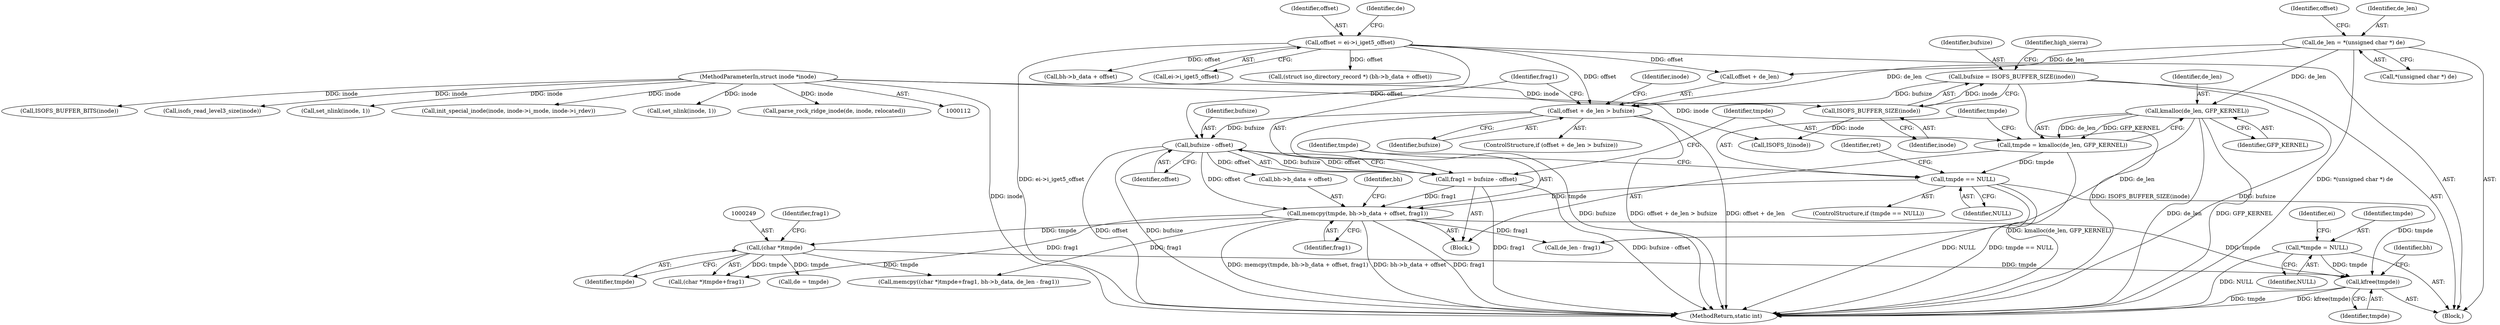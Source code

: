 digraph "0_linux_410dd3cf4c9b36f27ed4542ee18b1af5e68645a4_0@API" {
"1000716" [label="(Call,kfree(tmpde))"];
"1000224" [label="(Call,memcpy(tmpde, bh->b_data + offset, frag1))"];
"1000215" [label="(Call,tmpde == NULL)"];
"1000209" [label="(Call,tmpde = kmalloc(de_len, GFP_KERNEL))"];
"1000211" [label="(Call,kmalloc(de_len, GFP_KERNEL))"];
"1000190" [label="(Call,de_len = *(unsigned char *) de)"];
"1000206" [label="(Call,bufsize - offset)"];
"1000197" [label="(Call,offset + de_len > bufsize)"];
"1000176" [label="(Call,offset = ei->i_iget5_offset)"];
"1000128" [label="(Call,bufsize = ISOFS_BUFFER_SIZE(inode))"];
"1000130" [label="(Call,ISOFS_BUFFER_SIZE(inode))"];
"1000113" [label="(MethodParameterIn,struct inode *inode)"];
"1000204" [label="(Call,frag1 = bufsize - offset)"];
"1000145" [label="(Call,*tmpde = NULL)"];
"1000248" [label="(Call,(char *)tmpde)"];
"1000246" [label="(Call,memcpy((char *)tmpde+frag1, bh->b_data, de_len - frag1))"];
"1000226" [label="(Call,bh->b_data + offset)"];
"1000272" [label="(Call,ISOFS_BUFFER_BITS(inode))"];
"1000409" [label="(Call,isofs_read_level3_size(inode))"];
"1000205" [label="(Identifier,frag1)"];
"1000183" [label="(Call,(struct iso_directory_record *) (bh->b_data + offset))"];
"1000314" [label="(Call,set_nlink(inode, 1))"];
"1000153" [label="(Call,ISOFS_I(inode))"];
"1000704" [label="(Call,init_special_inode(inode, inode->i_mode, inode->i_rdev))"];
"1000115" [label="(Block,)"];
"1000251" [label="(Identifier,frag1)"];
"1000129" [label="(Identifier,bufsize)"];
"1000176" [label="(Call,offset = ei->i_iget5_offset)"];
"1000135" [label="(Identifier,high_sierra)"];
"1000346" [label="(Call,set_nlink(inode, 1))"];
"1000177" [label="(Identifier,offset)"];
"1000552" [label="(Call,parse_rock_ridge_inode(de, inode, relocated))"];
"1000258" [label="(Call,de = tmpde)"];
"1000113" [label="(MethodParameterIn,struct inode *inode)"];
"1000206" [label="(Call,bufsize - offset)"];
"1000216" [label="(Identifier,tmpde)"];
"1000233" [label="(Identifier,bh)"];
"1000192" [label="(Call,*(unsigned char *) de)"];
"1000147" [label="(Identifier,NULL)"];
"1000209" [label="(Call,tmpde = kmalloc(de_len, GFP_KERNEL))"];
"1000185" [label="(Call,bh->b_data + offset)"];
"1000131" [label="(Identifier,inode)"];
"1000198" [label="(Call,offset + de_len)"];
"1000202" [label="(Block,)"];
"1000211" [label="(Call,kmalloc(de_len, GFP_KERNEL))"];
"1000197" [label="(Call,offset + de_len > bufsize)"];
"1000145" [label="(Call,*tmpde = NULL)"];
"1000220" [label="(Identifier,ret)"];
"1000717" [label="(Identifier,tmpde)"];
"1000716" [label="(Call,kfree(tmpde))"];
"1000128" [label="(Call,bufsize = ISOFS_BUFFER_SIZE(inode))"];
"1000152" [label="(Identifier,ei)"];
"1000207" [label="(Identifier,bufsize)"];
"1000196" [label="(ControlStructure,if (offset + de_len > bufsize))"];
"1000199" [label="(Identifier,offset)"];
"1000225" [label="(Identifier,tmpde)"];
"1000201" [label="(Identifier,bufsize)"];
"1000263" [label="(Identifier,inode)"];
"1000231" [label="(Identifier,frag1)"];
"1000178" [label="(Call,ei->i_iget5_offset)"];
"1000214" [label="(ControlStructure,if (tmpde == NULL))"];
"1000212" [label="(Identifier,de_len)"];
"1000248" [label="(Call,(char *)tmpde)"];
"1000204" [label="(Call,frag1 = bufsize - offset)"];
"1000247" [label="(Call,(char *)tmpde+frag1)"];
"1000719" [label="(Identifier,bh)"];
"1000217" [label="(Identifier,NULL)"];
"1000191" [label="(Identifier,de_len)"];
"1000224" [label="(Call,memcpy(tmpde, bh->b_data + offset, frag1))"];
"1000255" [label="(Call,de_len - frag1)"];
"1000727" [label="(MethodReturn,static int)"];
"1000146" [label="(Identifier,tmpde)"];
"1000130" [label="(Call,ISOFS_BUFFER_SIZE(inode))"];
"1000250" [label="(Identifier,tmpde)"];
"1000208" [label="(Identifier,offset)"];
"1000213" [label="(Identifier,GFP_KERNEL)"];
"1000182" [label="(Identifier,de)"];
"1000190" [label="(Call,de_len = *(unsigned char *) de)"];
"1000210" [label="(Identifier,tmpde)"];
"1000215" [label="(Call,tmpde == NULL)"];
"1000716" -> "1000115"  [label="AST: "];
"1000716" -> "1000717"  [label="CFG: "];
"1000717" -> "1000716"  [label="AST: "];
"1000719" -> "1000716"  [label="CFG: "];
"1000716" -> "1000727"  [label="DDG: kfree(tmpde)"];
"1000716" -> "1000727"  [label="DDG: tmpde"];
"1000224" -> "1000716"  [label="DDG: tmpde"];
"1000215" -> "1000716"  [label="DDG: tmpde"];
"1000145" -> "1000716"  [label="DDG: tmpde"];
"1000248" -> "1000716"  [label="DDG: tmpde"];
"1000224" -> "1000202"  [label="AST: "];
"1000224" -> "1000231"  [label="CFG: "];
"1000225" -> "1000224"  [label="AST: "];
"1000226" -> "1000224"  [label="AST: "];
"1000231" -> "1000224"  [label="AST: "];
"1000233" -> "1000224"  [label="CFG: "];
"1000224" -> "1000727"  [label="DDG: bh->b_data + offset"];
"1000224" -> "1000727"  [label="DDG: frag1"];
"1000224" -> "1000727"  [label="DDG: memcpy(tmpde, bh->b_data + offset, frag1)"];
"1000215" -> "1000224"  [label="DDG: tmpde"];
"1000206" -> "1000224"  [label="DDG: offset"];
"1000204" -> "1000224"  [label="DDG: frag1"];
"1000224" -> "1000246"  [label="DDG: frag1"];
"1000224" -> "1000248"  [label="DDG: tmpde"];
"1000224" -> "1000247"  [label="DDG: frag1"];
"1000224" -> "1000255"  [label="DDG: frag1"];
"1000215" -> "1000214"  [label="AST: "];
"1000215" -> "1000217"  [label="CFG: "];
"1000216" -> "1000215"  [label="AST: "];
"1000217" -> "1000215"  [label="AST: "];
"1000220" -> "1000215"  [label="CFG: "];
"1000225" -> "1000215"  [label="CFG: "];
"1000215" -> "1000727"  [label="DDG: NULL"];
"1000215" -> "1000727"  [label="DDG: tmpde == NULL"];
"1000209" -> "1000215"  [label="DDG: tmpde"];
"1000209" -> "1000202"  [label="AST: "];
"1000209" -> "1000211"  [label="CFG: "];
"1000210" -> "1000209"  [label="AST: "];
"1000211" -> "1000209"  [label="AST: "];
"1000216" -> "1000209"  [label="CFG: "];
"1000209" -> "1000727"  [label="DDG: kmalloc(de_len, GFP_KERNEL)"];
"1000211" -> "1000209"  [label="DDG: de_len"];
"1000211" -> "1000209"  [label="DDG: GFP_KERNEL"];
"1000211" -> "1000213"  [label="CFG: "];
"1000212" -> "1000211"  [label="AST: "];
"1000213" -> "1000211"  [label="AST: "];
"1000211" -> "1000727"  [label="DDG: de_len"];
"1000211" -> "1000727"  [label="DDG: GFP_KERNEL"];
"1000190" -> "1000211"  [label="DDG: de_len"];
"1000211" -> "1000255"  [label="DDG: de_len"];
"1000190" -> "1000115"  [label="AST: "];
"1000190" -> "1000192"  [label="CFG: "];
"1000191" -> "1000190"  [label="AST: "];
"1000192" -> "1000190"  [label="AST: "];
"1000199" -> "1000190"  [label="CFG: "];
"1000190" -> "1000727"  [label="DDG: *(unsigned char *) de"];
"1000190" -> "1000197"  [label="DDG: de_len"];
"1000190" -> "1000198"  [label="DDG: de_len"];
"1000206" -> "1000204"  [label="AST: "];
"1000206" -> "1000208"  [label="CFG: "];
"1000207" -> "1000206"  [label="AST: "];
"1000208" -> "1000206"  [label="AST: "];
"1000204" -> "1000206"  [label="CFG: "];
"1000206" -> "1000727"  [label="DDG: offset"];
"1000206" -> "1000727"  [label="DDG: bufsize"];
"1000206" -> "1000204"  [label="DDG: bufsize"];
"1000206" -> "1000204"  [label="DDG: offset"];
"1000197" -> "1000206"  [label="DDG: bufsize"];
"1000176" -> "1000206"  [label="DDG: offset"];
"1000206" -> "1000226"  [label="DDG: offset"];
"1000197" -> "1000196"  [label="AST: "];
"1000197" -> "1000201"  [label="CFG: "];
"1000198" -> "1000197"  [label="AST: "];
"1000201" -> "1000197"  [label="AST: "];
"1000205" -> "1000197"  [label="CFG: "];
"1000263" -> "1000197"  [label="CFG: "];
"1000197" -> "1000727"  [label="DDG: bufsize"];
"1000197" -> "1000727"  [label="DDG: offset + de_len > bufsize"];
"1000197" -> "1000727"  [label="DDG: offset + de_len"];
"1000176" -> "1000197"  [label="DDG: offset"];
"1000128" -> "1000197"  [label="DDG: bufsize"];
"1000176" -> "1000115"  [label="AST: "];
"1000176" -> "1000178"  [label="CFG: "];
"1000177" -> "1000176"  [label="AST: "];
"1000178" -> "1000176"  [label="AST: "];
"1000182" -> "1000176"  [label="CFG: "];
"1000176" -> "1000727"  [label="DDG: ei->i_iget5_offset"];
"1000176" -> "1000183"  [label="DDG: offset"];
"1000176" -> "1000185"  [label="DDG: offset"];
"1000176" -> "1000198"  [label="DDG: offset"];
"1000128" -> "1000115"  [label="AST: "];
"1000128" -> "1000130"  [label="CFG: "];
"1000129" -> "1000128"  [label="AST: "];
"1000130" -> "1000128"  [label="AST: "];
"1000135" -> "1000128"  [label="CFG: "];
"1000128" -> "1000727"  [label="DDG: ISOFS_BUFFER_SIZE(inode)"];
"1000128" -> "1000727"  [label="DDG: bufsize"];
"1000130" -> "1000128"  [label="DDG: inode"];
"1000130" -> "1000131"  [label="CFG: "];
"1000131" -> "1000130"  [label="AST: "];
"1000113" -> "1000130"  [label="DDG: inode"];
"1000130" -> "1000153"  [label="DDG: inode"];
"1000113" -> "1000112"  [label="AST: "];
"1000113" -> "1000727"  [label="DDG: inode"];
"1000113" -> "1000153"  [label="DDG: inode"];
"1000113" -> "1000272"  [label="DDG: inode"];
"1000113" -> "1000314"  [label="DDG: inode"];
"1000113" -> "1000346"  [label="DDG: inode"];
"1000113" -> "1000409"  [label="DDG: inode"];
"1000113" -> "1000552"  [label="DDG: inode"];
"1000113" -> "1000704"  [label="DDG: inode"];
"1000204" -> "1000202"  [label="AST: "];
"1000205" -> "1000204"  [label="AST: "];
"1000210" -> "1000204"  [label="CFG: "];
"1000204" -> "1000727"  [label="DDG: bufsize - offset"];
"1000204" -> "1000727"  [label="DDG: frag1"];
"1000145" -> "1000115"  [label="AST: "];
"1000145" -> "1000147"  [label="CFG: "];
"1000146" -> "1000145"  [label="AST: "];
"1000147" -> "1000145"  [label="AST: "];
"1000152" -> "1000145"  [label="CFG: "];
"1000145" -> "1000727"  [label="DDG: NULL"];
"1000248" -> "1000247"  [label="AST: "];
"1000248" -> "1000250"  [label="CFG: "];
"1000249" -> "1000248"  [label="AST: "];
"1000250" -> "1000248"  [label="AST: "];
"1000251" -> "1000248"  [label="CFG: "];
"1000248" -> "1000246"  [label="DDG: tmpde"];
"1000248" -> "1000247"  [label="DDG: tmpde"];
"1000248" -> "1000258"  [label="DDG: tmpde"];
}
